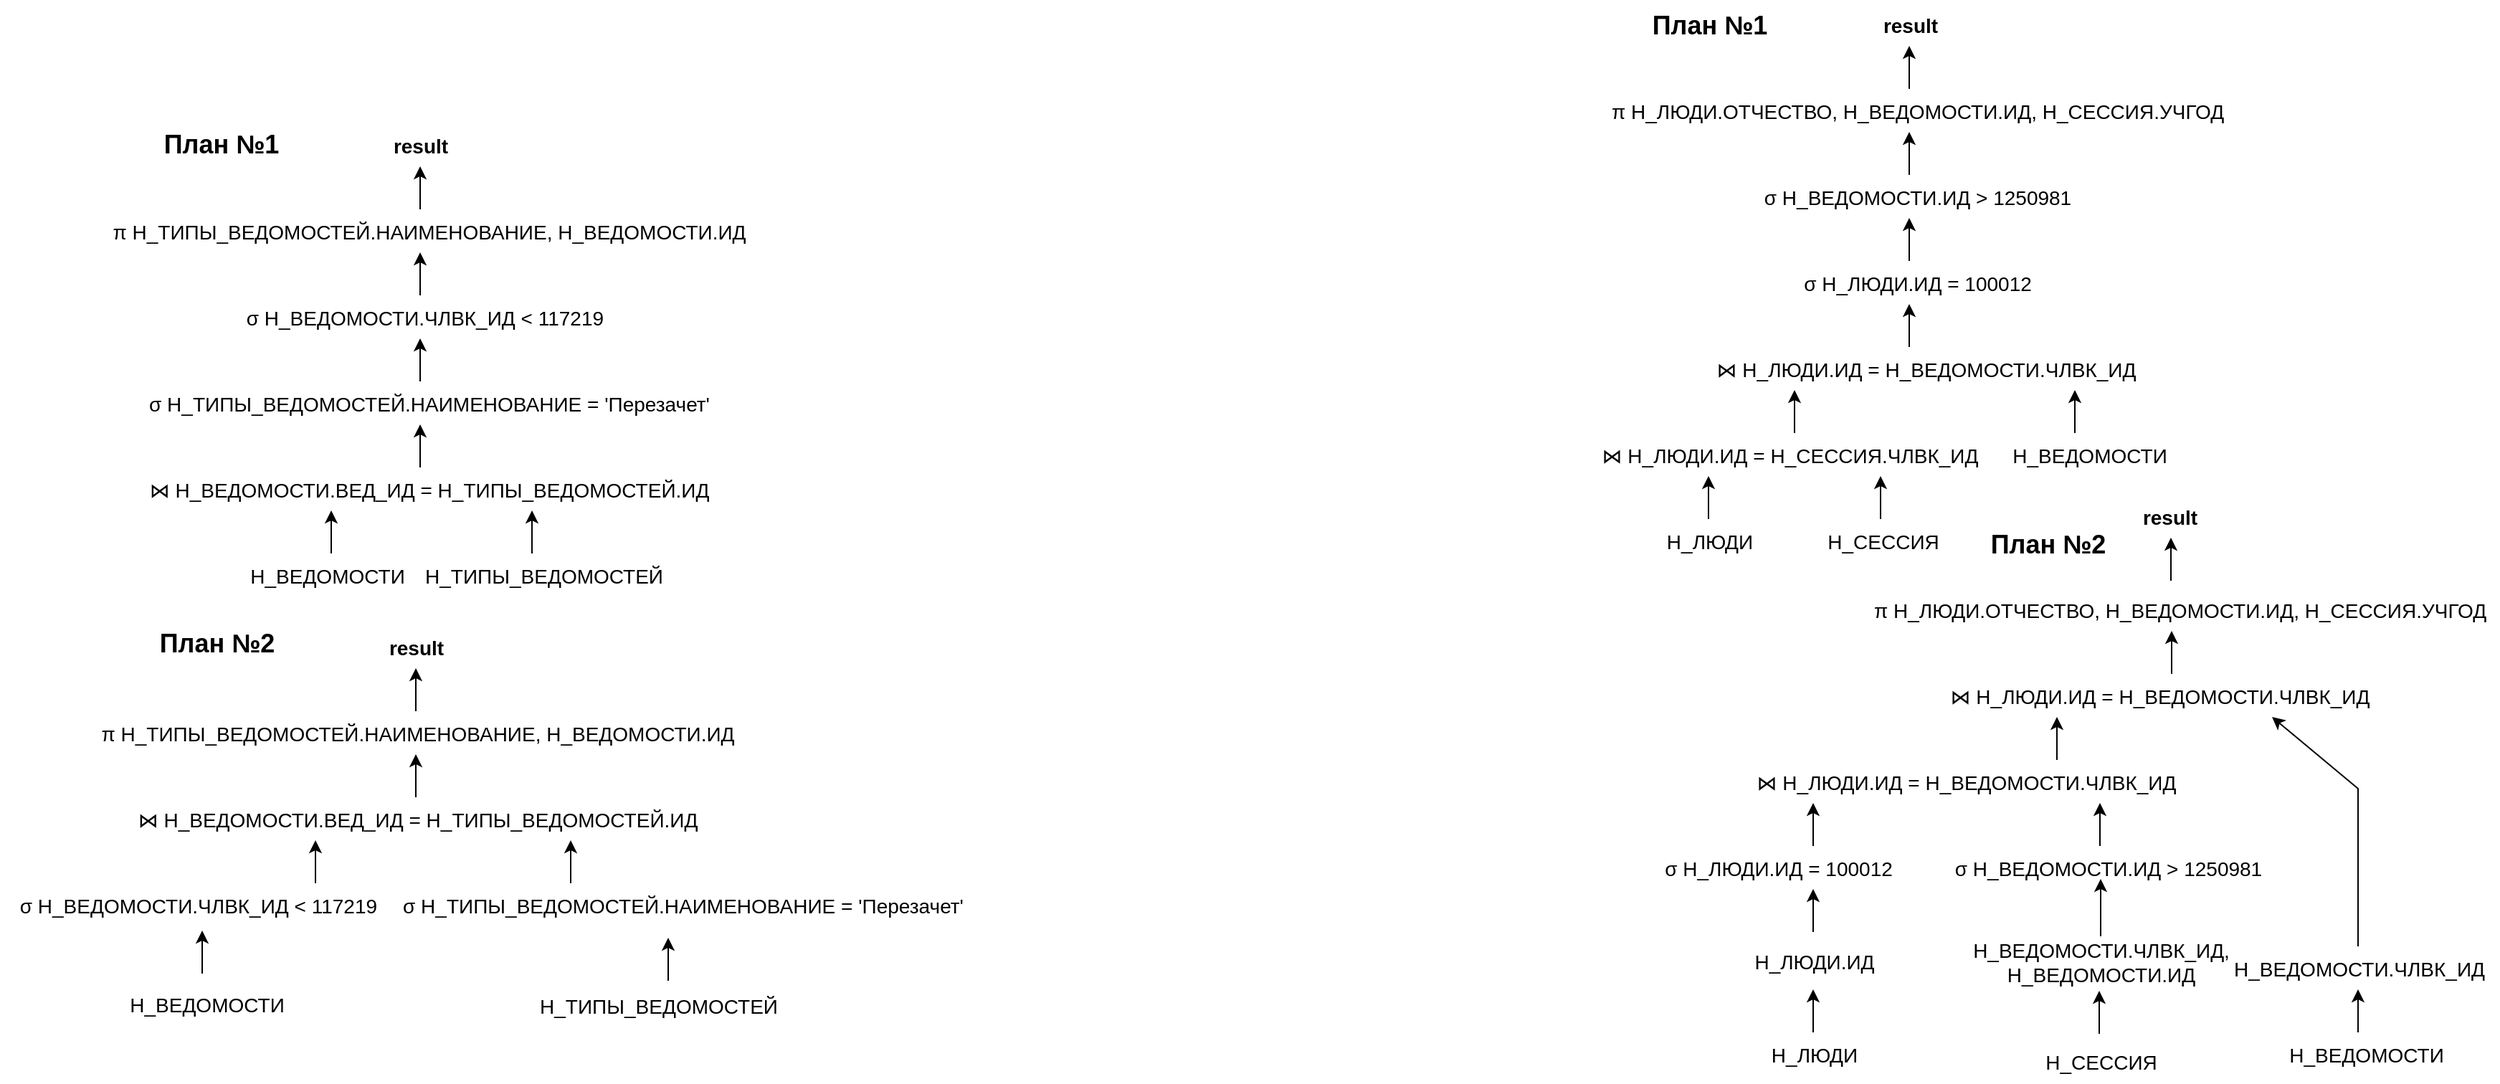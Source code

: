 <mxfile version="23.1.5" type="device">
  <diagram name="Страница 1" id="E0O3muoBDQWpqk-4DlZ_">
    <mxGraphModel dx="2415" dy="814" grid="0" gridSize="10" guides="1" tooltips="1" connect="1" arrows="1" fold="1" page="1" pageScale="1" pageWidth="1169" pageHeight="827" math="0" shadow="0">
      <root>
        <mxCell id="0" />
        <mxCell id="1" parent="0" />
        <mxCell id="_uUnccbmCIT37SVDWJST-1" value="&lt;font style=&quot;font-size: 14px;&quot;&gt;Н_ВЕДОМОСТИ&lt;/font&gt;" style="text;html=1;align=center;verticalAlign=middle;resizable=0;points=[];autosize=1;strokeColor=none;fillColor=none;" parent="1" vertex="1">
          <mxGeometry x="-570" y="398" width="126" height="29" as="geometry" />
        </mxCell>
        <mxCell id="_uUnccbmCIT37SVDWJST-2" value="&lt;font style=&quot;font-size: 14px;&quot;&gt;Н_ТИПЫ_ВЕДОМОСТЕЙ&lt;/font&gt;" style="text;html=1;align=center;verticalAlign=middle;resizable=0;points=[];autosize=1;strokeColor=none;fillColor=none;" parent="1" vertex="1">
          <mxGeometry x="-448" y="398" width="184" height="29" as="geometry" />
        </mxCell>
        <mxCell id="_uUnccbmCIT37SVDWJST-3" value="&lt;font style=&quot;font-size: 14px;&quot;&gt;⋈ Н_ВЕДОМОСТИ.ВЕД_ИД = Н_ТИПЫ_ВЕДОМОСТЕЙ.ИД&lt;/font&gt;" style="text;html=1;align=center;verticalAlign=middle;resizable=0;points=[];autosize=1;strokeColor=none;fillColor=none;" parent="1" vertex="1">
          <mxGeometry x="-639" y="338" width="406" height="29" as="geometry" />
        </mxCell>
        <mxCell id="_uUnccbmCIT37SVDWJST-4" value="&lt;font style=&quot;font-size: 14px;&quot;&gt;σ Н_ТИПЫ_ВЕДОМОСТЕЙ.НАИМЕНОВАНИЕ = &#39;Перезачет&#39;&lt;/font&gt;" style="text;html=1;align=center;verticalAlign=middle;resizable=0;points=[];autosize=1;strokeColor=none;fillColor=none;" parent="1" vertex="1">
          <mxGeometry x="-641" y="278" width="409" height="29" as="geometry" />
        </mxCell>
        <mxCell id="_uUnccbmCIT37SVDWJST-5" value="&lt;font style=&quot;font-size: 14px;&quot;&gt;&amp;nbsp;σ Н_ВЕДОМОСТИ.ЧЛВК_ИД &amp;lt;&amp;nbsp;117219&lt;/font&gt;" style="text;html=1;align=center;verticalAlign=middle;resizable=0;points=[];autosize=1;strokeColor=none;fillColor=none;" parent="1" vertex="1">
          <mxGeometry x="-577" y="218" width="271" height="29" as="geometry" />
        </mxCell>
        <mxCell id="_uUnccbmCIT37SVDWJST-6" value="&lt;font style=&quot;font-size: 14px;&quot;&gt;π Н_ТИПЫ_ВЕДОМОСТЕЙ.НАИМЕНОВАНИЕ, Н_ВЕДОМОСТИ.ИД&lt;/font&gt;" style="text;html=1;align=center;verticalAlign=middle;resizable=0;points=[];autosize=1;strokeColor=none;fillColor=none;" parent="1" vertex="1">
          <mxGeometry x="-666" y="158" width="460" height="29" as="geometry" />
        </mxCell>
        <mxCell id="_uUnccbmCIT37SVDWJST-7" value="&lt;b&gt;&lt;font style=&quot;font-size: 14px;&quot;&gt;result&lt;/font&gt;&lt;/b&gt;" style="text;html=1;align=center;verticalAlign=middle;resizable=0;points=[];autosize=1;strokeColor=none;fillColor=none;" parent="1" vertex="1">
          <mxGeometry x="-470" y="98" width="56" height="29" as="geometry" />
        </mxCell>
        <mxCell id="_uUnccbmCIT37SVDWJST-8" value="" style="endArrow=classic;html=1;rounded=0;" parent="1" edge="1">
          <mxGeometry width="50" height="50" relative="1" as="geometry">
            <mxPoint x="-364" y="397" as="sourcePoint" />
            <mxPoint x="-364" y="367" as="targetPoint" />
          </mxGeometry>
        </mxCell>
        <mxCell id="_uUnccbmCIT37SVDWJST-9" value="" style="endArrow=classic;html=1;rounded=0;" parent="1" edge="1">
          <mxGeometry width="50" height="50" relative="1" as="geometry">
            <mxPoint x="-504" y="397" as="sourcePoint" />
            <mxPoint x="-504" y="367" as="targetPoint" />
          </mxGeometry>
        </mxCell>
        <mxCell id="_uUnccbmCIT37SVDWJST-10" value="" style="endArrow=classic;html=1;rounded=0;" parent="1" edge="1">
          <mxGeometry width="50" height="50" relative="1" as="geometry">
            <mxPoint x="-442" y="337" as="sourcePoint" />
            <mxPoint x="-442" y="307" as="targetPoint" />
          </mxGeometry>
        </mxCell>
        <mxCell id="_uUnccbmCIT37SVDWJST-12" value="" style="endArrow=classic;html=1;rounded=0;" parent="1" edge="1">
          <mxGeometry width="50" height="50" relative="1" as="geometry">
            <mxPoint x="-442" y="277" as="sourcePoint" />
            <mxPoint x="-442" y="247" as="targetPoint" />
          </mxGeometry>
        </mxCell>
        <mxCell id="_uUnccbmCIT37SVDWJST-13" value="" style="endArrow=classic;html=1;rounded=0;" parent="1" edge="1">
          <mxGeometry width="50" height="50" relative="1" as="geometry">
            <mxPoint x="-442" y="217" as="sourcePoint" />
            <mxPoint x="-442" y="187" as="targetPoint" />
          </mxGeometry>
        </mxCell>
        <mxCell id="_uUnccbmCIT37SVDWJST-14" value="" style="endArrow=classic;html=1;rounded=0;" parent="1" edge="1">
          <mxGeometry width="50" height="50" relative="1" as="geometry">
            <mxPoint x="-442" y="157" as="sourcePoint" />
            <mxPoint x="-442" y="127" as="targetPoint" />
          </mxGeometry>
        </mxCell>
        <mxCell id="_uUnccbmCIT37SVDWJST-15" value="&lt;font style=&quot;font-size: 14px;&quot;&gt;Н_ВЕДОМОСТИ&lt;/font&gt;" style="text;html=1;align=center;verticalAlign=middle;resizable=0;points=[];autosize=1;strokeColor=none;fillColor=none;" parent="1" vertex="1">
          <mxGeometry x="-654" y="697.5" width="126" height="29" as="geometry" />
        </mxCell>
        <mxCell id="_uUnccbmCIT37SVDWJST-16" value="&lt;font style=&quot;font-size: 14px;&quot;&gt;Н_ТИПЫ_ВЕДОМОСТЕЙ&lt;/font&gt;" style="text;html=1;align=center;verticalAlign=middle;resizable=0;points=[];autosize=1;strokeColor=none;fillColor=none;" parent="1" vertex="1">
          <mxGeometry x="-368" y="698" width="184" height="29" as="geometry" />
        </mxCell>
        <mxCell id="_uUnccbmCIT37SVDWJST-17" value="&lt;font style=&quot;font-size: 14px;&quot;&gt;&amp;nbsp;σ Н_ВЕДОМОСТИ.ЧЛВК_ИД &amp;lt;&amp;nbsp;117219&lt;/font&gt;" style="text;html=1;align=center;verticalAlign=middle;resizable=0;points=[];autosize=1;strokeColor=none;fillColor=none;" parent="1" vertex="1">
          <mxGeometry x="-735" y="628" width="271" height="29" as="geometry" />
        </mxCell>
        <mxCell id="_uUnccbmCIT37SVDWJST-18" value="&lt;font style=&quot;font-size: 14px;&quot;&gt;σ Н_ТИПЫ_ВЕДОМОСТЕЙ.НАИМЕНОВАНИЕ = &#39;Перезачет&#39;&lt;/font&gt;" style="text;html=1;align=center;verticalAlign=middle;resizable=0;points=[];autosize=1;strokeColor=none;fillColor=none;" parent="1" vertex="1">
          <mxGeometry x="-464" y="628" width="409" height="29" as="geometry" />
        </mxCell>
        <mxCell id="_uUnccbmCIT37SVDWJST-19" value="&lt;font style=&quot;font-size: 14px;&quot;&gt;⋈ Н_ВЕДОМОСТИ.ВЕД_ИД = Н_ТИПЫ_ВЕДОМОСТЕЙ.ИД&lt;/font&gt;" style="text;html=1;align=center;verticalAlign=middle;resizable=0;points=[];autosize=1;strokeColor=none;fillColor=none;" parent="1" vertex="1">
          <mxGeometry x="-647" y="568" width="406" height="29" as="geometry" />
        </mxCell>
        <mxCell id="_uUnccbmCIT37SVDWJST-20" value="&lt;font style=&quot;font-size: 14px;&quot;&gt;π Н_ТИПЫ_ВЕДОМОСТЕЙ.НАИМЕНОВАНИЕ, Н_ВЕДОМОСТИ.ИД&lt;/font&gt;" style="text;html=1;align=center;verticalAlign=middle;resizable=0;points=[];autosize=1;strokeColor=none;fillColor=none;" parent="1" vertex="1">
          <mxGeometry x="-674" y="508" width="460" height="29" as="geometry" />
        </mxCell>
        <mxCell id="_uUnccbmCIT37SVDWJST-21" value="&lt;b&gt;&lt;font style=&quot;font-size: 14px;&quot;&gt;result&lt;/font&gt;&lt;/b&gt;" style="text;html=1;align=center;verticalAlign=middle;resizable=0;points=[];autosize=1;strokeColor=none;fillColor=none;" parent="1" vertex="1">
          <mxGeometry x="-473" y="448" width="56" height="29" as="geometry" />
        </mxCell>
        <mxCell id="_uUnccbmCIT37SVDWJST-24" value="" style="endArrow=classic;html=1;rounded=0;" parent="1" edge="1">
          <mxGeometry width="50" height="50" relative="1" as="geometry">
            <mxPoint x="-594" y="690" as="sourcePoint" />
            <mxPoint x="-594" y="660" as="targetPoint" />
            <Array as="points">
              <mxPoint x="-594" y="680" />
            </Array>
          </mxGeometry>
        </mxCell>
        <mxCell id="_uUnccbmCIT37SVDWJST-25" value="" style="endArrow=classic;html=1;rounded=0;" parent="1" edge="1">
          <mxGeometry width="50" height="50" relative="1" as="geometry">
            <mxPoint x="-269" y="695" as="sourcePoint" />
            <mxPoint x="-269" y="665" as="targetPoint" />
            <Array as="points" />
          </mxGeometry>
        </mxCell>
        <mxCell id="_uUnccbmCIT37SVDWJST-28" value="" style="endArrow=classic;html=1;rounded=0;" parent="1" edge="1">
          <mxGeometry width="50" height="50" relative="1" as="geometry">
            <mxPoint x="-515" y="627" as="sourcePoint" />
            <mxPoint x="-515" y="597" as="targetPoint" />
          </mxGeometry>
        </mxCell>
        <mxCell id="_uUnccbmCIT37SVDWJST-29" value="" style="endArrow=classic;html=1;rounded=0;" parent="1" edge="1">
          <mxGeometry width="50" height="50" relative="1" as="geometry">
            <mxPoint x="-337" y="627" as="sourcePoint" />
            <mxPoint x="-337" y="597" as="targetPoint" />
          </mxGeometry>
        </mxCell>
        <mxCell id="_uUnccbmCIT37SVDWJST-30" value="" style="endArrow=classic;html=1;rounded=0;" parent="1" edge="1">
          <mxGeometry width="50" height="50" relative="1" as="geometry">
            <mxPoint x="-445" y="567" as="sourcePoint" />
            <mxPoint x="-445" y="537" as="targetPoint" />
          </mxGeometry>
        </mxCell>
        <mxCell id="_uUnccbmCIT37SVDWJST-31" value="" style="endArrow=classic;html=1;rounded=0;" parent="1" edge="1">
          <mxGeometry width="50" height="50" relative="1" as="geometry">
            <mxPoint x="-445" y="507" as="sourcePoint" />
            <mxPoint x="-445" y="477" as="targetPoint" />
          </mxGeometry>
        </mxCell>
        <mxCell id="_uUnccbmCIT37SVDWJST-36" value="&lt;font style=&quot;font-size: 14px;&quot;&gt;Н_ЛЮДИ&lt;/font&gt;" style="text;html=1;align=center;verticalAlign=middle;resizable=0;points=[];autosize=1;strokeColor=none;fillColor=none;" parent="1" vertex="1">
          <mxGeometry x="417.5" y="374" width="78" height="29" as="geometry" />
        </mxCell>
        <mxCell id="_uUnccbmCIT37SVDWJST-37" value="&lt;font style=&quot;font-size: 14px;&quot;&gt;Н_СЕССИЯ&lt;/font&gt;" style="text;html=1;align=center;verticalAlign=middle;resizable=0;points=[];autosize=1;strokeColor=none;fillColor=none;" parent="1" vertex="1">
          <mxGeometry x="529.5" y="374" width="96" height="29" as="geometry" />
        </mxCell>
        <mxCell id="_uUnccbmCIT37SVDWJST-39" value="&lt;font style=&quot;font-size: 14px;&quot;&gt;Н_ВЕДОМОСТИ&lt;/font&gt;" style="text;html=1;align=center;verticalAlign=middle;resizable=0;points=[];autosize=1;strokeColor=none;fillColor=none;" parent="1" vertex="1">
          <mxGeometry x="659" y="314" width="126" height="29" as="geometry" />
        </mxCell>
        <mxCell id="_uUnccbmCIT37SVDWJST-41" value="&lt;font style=&quot;font-size: 14px;&quot;&gt;σ Н_ЛЮДИ.ИД = 100012&lt;/font&gt;" style="text;html=1;align=center;verticalAlign=middle;resizable=0;points=[];autosize=1;strokeColor=none;fillColor=none;" parent="1" vertex="1">
          <mxGeometry x="513.5" y="194" width="177" height="29" as="geometry" />
        </mxCell>
        <mxCell id="_uUnccbmCIT37SVDWJST-42" value="&lt;font style=&quot;font-size: 14px;&quot;&gt;σ Н_ВЕДОМОСТИ.ИД &amp;gt; 1250981&lt;/font&gt;" style="text;html=1;align=center;verticalAlign=middle;resizable=0;points=[];autosize=1;strokeColor=none;fillColor=none;" parent="1" vertex="1">
          <mxGeometry x="485.5" y="134" width="232" height="29" as="geometry" />
        </mxCell>
        <mxCell id="_uUnccbmCIT37SVDWJST-43" value="&lt;font style=&quot;font-size: 14px;&quot;&gt;π Н_ЛЮДИ.ОТЧЕСТВО, Н_ВЕДОМОСТИ.ИД, Н_СЕССИЯ.УЧГОД&lt;/font&gt;" style="text;html=1;align=center;verticalAlign=middle;resizable=0;points=[];autosize=1;strokeColor=none;fillColor=none;" parent="1" vertex="1">
          <mxGeometry x="379.5" y="74" width="445" height="29" as="geometry" />
        </mxCell>
        <mxCell id="_uUnccbmCIT37SVDWJST-44" value="&lt;b&gt;&lt;font style=&quot;font-size: 14px;&quot;&gt;result&lt;/font&gt;&lt;/b&gt;" style="text;html=1;align=center;verticalAlign=middle;resizable=0;points=[];autosize=1;strokeColor=none;fillColor=none;" parent="1" vertex="1">
          <mxGeometry x="568.5" y="14" width="56" height="29" as="geometry" />
        </mxCell>
        <mxCell id="_uUnccbmCIT37SVDWJST-46" value="&lt;font style=&quot;font-size: 14px;&quot;&gt;⋈&amp;nbsp;Н_ЛЮДИ.ИД = Н_СЕССИЯ.ЧЛВК_ИД&lt;/font&gt;" style="text;html=1;align=center;verticalAlign=middle;resizable=0;points=[];autosize=1;strokeColor=none;fillColor=none;" parent="1" vertex="1">
          <mxGeometry x="373.5" y="314" width="278" height="29" as="geometry" />
        </mxCell>
        <mxCell id="_uUnccbmCIT37SVDWJST-47" value="&lt;font style=&quot;font-size: 14px;&quot;&gt;⋈&amp;nbsp;Н_ЛЮДИ.ИД = Н_ВЕДОМОСТИ.ЧЛВК_ИД&lt;/font&gt;" style="text;html=1;align=center;verticalAlign=middle;resizable=0;points=[];autosize=1;strokeColor=none;fillColor=none;" parent="1" vertex="1">
          <mxGeometry x="453.5" y="254" width="308" height="29" as="geometry" />
        </mxCell>
        <mxCell id="_uUnccbmCIT37SVDWJST-54" value="" style="endArrow=classic;html=1;rounded=0;" parent="1" edge="1">
          <mxGeometry width="50" height="50" relative="1" as="geometry">
            <mxPoint x="456.5" y="373" as="sourcePoint" />
            <mxPoint x="456.5" y="343" as="targetPoint" />
          </mxGeometry>
        </mxCell>
        <mxCell id="_uUnccbmCIT37SVDWJST-56" value="" style="endArrow=classic;html=1;rounded=0;" parent="1" edge="1">
          <mxGeometry width="50" height="50" relative="1" as="geometry">
            <mxPoint x="576.5" y="373" as="sourcePoint" />
            <mxPoint x="576.5" y="343" as="targetPoint" />
          </mxGeometry>
        </mxCell>
        <mxCell id="_uUnccbmCIT37SVDWJST-57" value="" style="endArrow=classic;html=1;rounded=0;" parent="1" edge="1">
          <mxGeometry width="50" height="50" relative="1" as="geometry">
            <mxPoint x="516.5" y="313" as="sourcePoint" />
            <mxPoint x="516.5" y="283" as="targetPoint" />
          </mxGeometry>
        </mxCell>
        <mxCell id="_uUnccbmCIT37SVDWJST-58" value="" style="endArrow=classic;html=1;rounded=0;" parent="1" edge="1">
          <mxGeometry width="50" height="50" relative="1" as="geometry">
            <mxPoint x="712" y="313" as="sourcePoint" />
            <mxPoint x="712" y="283" as="targetPoint" />
          </mxGeometry>
        </mxCell>
        <mxCell id="_uUnccbmCIT37SVDWJST-59" value="" style="endArrow=classic;html=1;rounded=0;" parent="1" edge="1">
          <mxGeometry width="50" height="50" relative="1" as="geometry">
            <mxPoint x="596.5" y="253" as="sourcePoint" />
            <mxPoint x="596.5" y="223" as="targetPoint" />
          </mxGeometry>
        </mxCell>
        <mxCell id="_uUnccbmCIT37SVDWJST-60" value="" style="endArrow=classic;html=1;rounded=0;" parent="1" edge="1">
          <mxGeometry width="50" height="50" relative="1" as="geometry">
            <mxPoint x="596.5" y="193" as="sourcePoint" />
            <mxPoint x="596.5" y="163" as="targetPoint" />
          </mxGeometry>
        </mxCell>
        <mxCell id="_uUnccbmCIT37SVDWJST-61" value="" style="endArrow=classic;html=1;rounded=0;" parent="1" edge="1">
          <mxGeometry width="50" height="50" relative="1" as="geometry">
            <mxPoint x="596.5" y="133" as="sourcePoint" />
            <mxPoint x="596.5" y="103" as="targetPoint" />
          </mxGeometry>
        </mxCell>
        <mxCell id="_uUnccbmCIT37SVDWJST-62" value="" style="endArrow=classic;html=1;rounded=0;" parent="1" edge="1">
          <mxGeometry width="50" height="50" relative="1" as="geometry">
            <mxPoint x="596.5" y="73" as="sourcePoint" />
            <mxPoint x="596.5" y="43" as="targetPoint" />
          </mxGeometry>
        </mxCell>
        <mxCell id="_uUnccbmCIT37SVDWJST-63" value="&lt;font style=&quot;font-size: 14px;&quot;&gt;Н_ЛЮДИ&lt;/font&gt;" style="text;html=1;align=center;verticalAlign=middle;resizable=0;points=[];autosize=1;strokeColor=none;fillColor=none;" parent="1" vertex="1">
          <mxGeometry x="490.5" y="732" width="78" height="29" as="geometry" />
        </mxCell>
        <mxCell id="_uUnccbmCIT37SVDWJST-64" value="&lt;font style=&quot;font-size: 14px;&quot;&gt;Н_СЕССИЯ&lt;/font&gt;" style="text;html=1;align=center;verticalAlign=middle;resizable=0;points=[];autosize=1;strokeColor=none;fillColor=none;" parent="1" vertex="1">
          <mxGeometry x="681.5" y="737" width="96" height="29" as="geometry" />
        </mxCell>
        <mxCell id="_uUnccbmCIT37SVDWJST-65" value="&lt;font style=&quot;font-size: 14px;&quot;&gt;Н_ЛЮДИ.ИД&lt;/font&gt;" style="text;html=1;align=center;verticalAlign=middle;resizable=0;points=[];autosize=1;strokeColor=none;fillColor=none;" parent="1" vertex="1">
          <mxGeometry x="478.5" y="667" width="102" height="29" as="geometry" />
        </mxCell>
        <mxCell id="_uUnccbmCIT37SVDWJST-66" value="&lt;font style=&quot;font-size: 14px;&quot;&gt;Н_ВЕДОМОСТИ.ЧЛВК_ИД,&lt;br&gt;Н_ВЕДОМОСТИ.ИД&lt;/font&gt;" style="text;html=1;align=center;verticalAlign=middle;resizable=0;points=[];autosize=1;strokeColor=none;fillColor=none;" parent="1" vertex="1">
          <mxGeometry x="631" y="658.5" width="197" height="46" as="geometry" />
        </mxCell>
        <mxCell id="_uUnccbmCIT37SVDWJST-67" value="&lt;font style=&quot;font-size: 14px;&quot;&gt;σ Н_ЛЮДИ.ИД = 100012&lt;/font&gt;" style="text;html=1;align=center;verticalAlign=middle;resizable=0;points=[];autosize=1;strokeColor=none;fillColor=none;" parent="1" vertex="1">
          <mxGeometry x="416.5" y="602" width="177" height="29" as="geometry" />
        </mxCell>
        <mxCell id="_uUnccbmCIT37SVDWJST-68" value="&lt;font style=&quot;font-size: 14px;&quot;&gt;σ Н_ВЕДОМОСТИ.ИД &amp;gt; 1250981&lt;/font&gt;" style="text;html=1;align=center;verticalAlign=middle;resizable=0;points=[];autosize=1;strokeColor=none;fillColor=none;" parent="1" vertex="1">
          <mxGeometry x="618.5" y="602" width="232" height="29" as="geometry" />
        </mxCell>
        <mxCell id="_uUnccbmCIT37SVDWJST-69" value="&lt;font style=&quot;font-size: 14px;&quot;&gt;⋈&amp;nbsp;Н_ЛЮДИ.ИД = Н_ВЕДОМОСТИ.ЧЛВК_ИД&lt;/font&gt;" style="text;html=1;align=center;verticalAlign=middle;resizable=0;points=[];autosize=1;strokeColor=none;fillColor=none;" parent="1" vertex="1">
          <mxGeometry x="481.5" y="542" width="308" height="29" as="geometry" />
        </mxCell>
        <mxCell id="_uUnccbmCIT37SVDWJST-70" value="&lt;font style=&quot;font-size: 14px;&quot;&gt;Н_ВЕДОМОСТИ&lt;/font&gt;" style="text;html=1;align=center;verticalAlign=middle;resizable=0;points=[];autosize=1;strokeColor=none;fillColor=none;" parent="1" vertex="1">
          <mxGeometry x="851.5" y="732" width="126" height="29" as="geometry" />
        </mxCell>
        <mxCell id="_uUnccbmCIT37SVDWJST-71" value="&lt;font style=&quot;font-size: 14px;&quot;&gt;Н_ВЕДОМОСТИ.ЧЛВК_ИД&lt;/font&gt;" style="text;html=1;align=center;verticalAlign=middle;resizable=0;points=[];autosize=1;strokeColor=none;fillColor=none;" parent="1" vertex="1">
          <mxGeometry x="813.5" y="672" width="193" height="29" as="geometry" />
        </mxCell>
        <mxCell id="_uUnccbmCIT37SVDWJST-72" value="&lt;font style=&quot;font-size: 14px;&quot;&gt;⋈&amp;nbsp;Н_ЛЮДИ.ИД = Н_ВЕДОМОСТИ.ЧЛВК_ИД&lt;/font&gt;" style="text;html=1;align=center;verticalAlign=middle;resizable=0;points=[];autosize=1;strokeColor=none;fillColor=none;" parent="1" vertex="1">
          <mxGeometry x="616.5" y="482" width="308" height="29" as="geometry" />
        </mxCell>
        <mxCell id="_uUnccbmCIT37SVDWJST-73" value="&lt;font style=&quot;font-size: 14px;&quot;&gt;π Н_ЛЮДИ.ОТЧЕСТВО, Н_ВЕДОМОСТИ.ИД, Н_СЕССИЯ.УЧГОД&lt;/font&gt;" style="text;html=1;align=center;verticalAlign=middle;resizable=0;points=[];autosize=1;strokeColor=none;fillColor=none;" parent="1" vertex="1">
          <mxGeometry x="562.5" y="422" width="445" height="29" as="geometry" />
        </mxCell>
        <mxCell id="_uUnccbmCIT37SVDWJST-74" value="&lt;b&gt;&lt;font style=&quot;font-size: 14px;&quot;&gt;result&lt;/font&gt;&lt;/b&gt;" style="text;html=1;align=center;verticalAlign=middle;resizable=0;points=[];autosize=1;strokeColor=none;fillColor=none;" parent="1" vertex="1">
          <mxGeometry x="750" y="357" width="56" height="29" as="geometry" />
        </mxCell>
        <mxCell id="_uUnccbmCIT37SVDWJST-75" value="" style="endArrow=classic;html=1;rounded=0;" parent="1" edge="1">
          <mxGeometry width="50" height="50" relative="1" as="geometry">
            <mxPoint x="529.5" y="731" as="sourcePoint" />
            <mxPoint x="529.5" y="701" as="targetPoint" />
          </mxGeometry>
        </mxCell>
        <mxCell id="_uUnccbmCIT37SVDWJST-76" value="" style="endArrow=classic;html=1;rounded=0;" parent="1" edge="1">
          <mxGeometry width="50" height="50" relative="1" as="geometry">
            <mxPoint x="729" y="732" as="sourcePoint" />
            <mxPoint x="729" y="702" as="targetPoint" />
          </mxGeometry>
        </mxCell>
        <mxCell id="_uUnccbmCIT37SVDWJST-77" value="" style="endArrow=classic;html=1;rounded=0;" parent="1" edge="1">
          <mxGeometry width="50" height="50" relative="1" as="geometry">
            <mxPoint x="529.5" y="661" as="sourcePoint" />
            <mxPoint x="529.5" y="631" as="targetPoint" />
          </mxGeometry>
        </mxCell>
        <mxCell id="_uUnccbmCIT37SVDWJST-78" value="" style="endArrow=classic;html=1;rounded=0;" parent="1" edge="1">
          <mxGeometry width="50" height="50" relative="1" as="geometry">
            <mxPoint x="730" y="664" as="sourcePoint" />
            <mxPoint x="730" y="624" as="targetPoint" />
          </mxGeometry>
        </mxCell>
        <mxCell id="_uUnccbmCIT37SVDWJST-79" value="" style="endArrow=classic;html=1;rounded=0;" parent="1" edge="1">
          <mxGeometry width="50" height="50" relative="1" as="geometry">
            <mxPoint x="529.5" y="601" as="sourcePoint" />
            <mxPoint x="529.5" y="571" as="targetPoint" />
          </mxGeometry>
        </mxCell>
        <mxCell id="_uUnccbmCIT37SVDWJST-80" value="" style="endArrow=classic;html=1;rounded=0;" parent="1" edge="1">
          <mxGeometry width="50" height="50" relative="1" as="geometry">
            <mxPoint x="729.5" y="601" as="sourcePoint" />
            <mxPoint x="729.5" y="571" as="targetPoint" />
            <Array as="points">
              <mxPoint x="729.5" y="591" />
            </Array>
          </mxGeometry>
        </mxCell>
        <mxCell id="_uUnccbmCIT37SVDWJST-81" value="" style="endArrow=classic;html=1;rounded=0;" parent="1" edge="1">
          <mxGeometry width="50" height="50" relative="1" as="geometry">
            <mxPoint x="699.5" y="541" as="sourcePoint" />
            <mxPoint x="699.5" y="511" as="targetPoint" />
          </mxGeometry>
        </mxCell>
        <mxCell id="_uUnccbmCIT37SVDWJST-82" value="" style="endArrow=classic;html=1;rounded=0;" parent="1" edge="1">
          <mxGeometry width="50" height="50" relative="1" as="geometry">
            <mxPoint x="909.5" y="731" as="sourcePoint" />
            <mxPoint x="909.5" y="701" as="targetPoint" />
          </mxGeometry>
        </mxCell>
        <mxCell id="_uUnccbmCIT37SVDWJST-83" value="" style="endArrow=classic;html=1;rounded=0;" parent="1" edge="1">
          <mxGeometry width="50" height="50" relative="1" as="geometry">
            <mxPoint x="909.5" y="671" as="sourcePoint" />
            <mxPoint x="849.5" y="511" as="targetPoint" />
            <Array as="points">
              <mxPoint x="909.5" y="561" />
            </Array>
          </mxGeometry>
        </mxCell>
        <mxCell id="_uUnccbmCIT37SVDWJST-87" value="" style="endArrow=classic;html=1;rounded=0;" parent="1" edge="1">
          <mxGeometry width="50" height="50" relative="1" as="geometry">
            <mxPoint x="779.5" y="481" as="sourcePoint" />
            <mxPoint x="779.5" y="451" as="targetPoint" />
          </mxGeometry>
        </mxCell>
        <mxCell id="_uUnccbmCIT37SVDWJST-88" value="" style="endArrow=classic;html=1;rounded=0;" parent="1" edge="1">
          <mxGeometry width="50" height="50" relative="1" as="geometry">
            <mxPoint x="779" y="416" as="sourcePoint" />
            <mxPoint x="779" y="386" as="targetPoint" />
          </mxGeometry>
        </mxCell>
        <mxCell id="4qMJdv9E8yiKY_Lfn3tX-3" value="&lt;b&gt;&lt;font style=&quot;font-size: 18px;&quot;&gt;План №1&lt;/font&gt;&lt;/b&gt;" style="text;html=1;align=center;verticalAlign=middle;resizable=0;points=[];autosize=1;strokeColor=none;fillColor=none;" vertex="1" parent="1">
          <mxGeometry x="-630.5" y="95" width="98" height="34" as="geometry" />
        </mxCell>
        <mxCell id="4qMJdv9E8yiKY_Lfn3tX-4" value="&lt;b&gt;&lt;font style=&quot;font-size: 18px;&quot;&gt;План №2&lt;/font&gt;&lt;/b&gt;" style="text;html=1;align=center;verticalAlign=middle;resizable=0;points=[];autosize=1;strokeColor=none;fillColor=none;" vertex="1" parent="1">
          <mxGeometry x="-633" y="443" width="98" height="34" as="geometry" />
        </mxCell>
        <mxCell id="4qMJdv9E8yiKY_Lfn3tX-5" value="&lt;b&gt;&lt;font style=&quot;font-size: 18px;&quot;&gt;План №1&lt;/font&gt;&lt;/b&gt;" style="text;html=1;align=center;verticalAlign=middle;resizable=0;points=[];autosize=1;strokeColor=none;fillColor=none;" vertex="1" parent="1">
          <mxGeometry x="407.5" y="11.5" width="98" height="34" as="geometry" />
        </mxCell>
        <mxCell id="4qMJdv9E8yiKY_Lfn3tX-6" value="&lt;b&gt;&lt;font style=&quot;font-size: 18px;&quot;&gt;План №2&lt;/font&gt;&lt;/b&gt;" style="text;html=1;align=center;verticalAlign=middle;resizable=0;points=[];autosize=1;strokeColor=none;fillColor=none;" vertex="1" parent="1">
          <mxGeometry x="644" y="374" width="98" height="34" as="geometry" />
        </mxCell>
      </root>
    </mxGraphModel>
  </diagram>
</mxfile>
